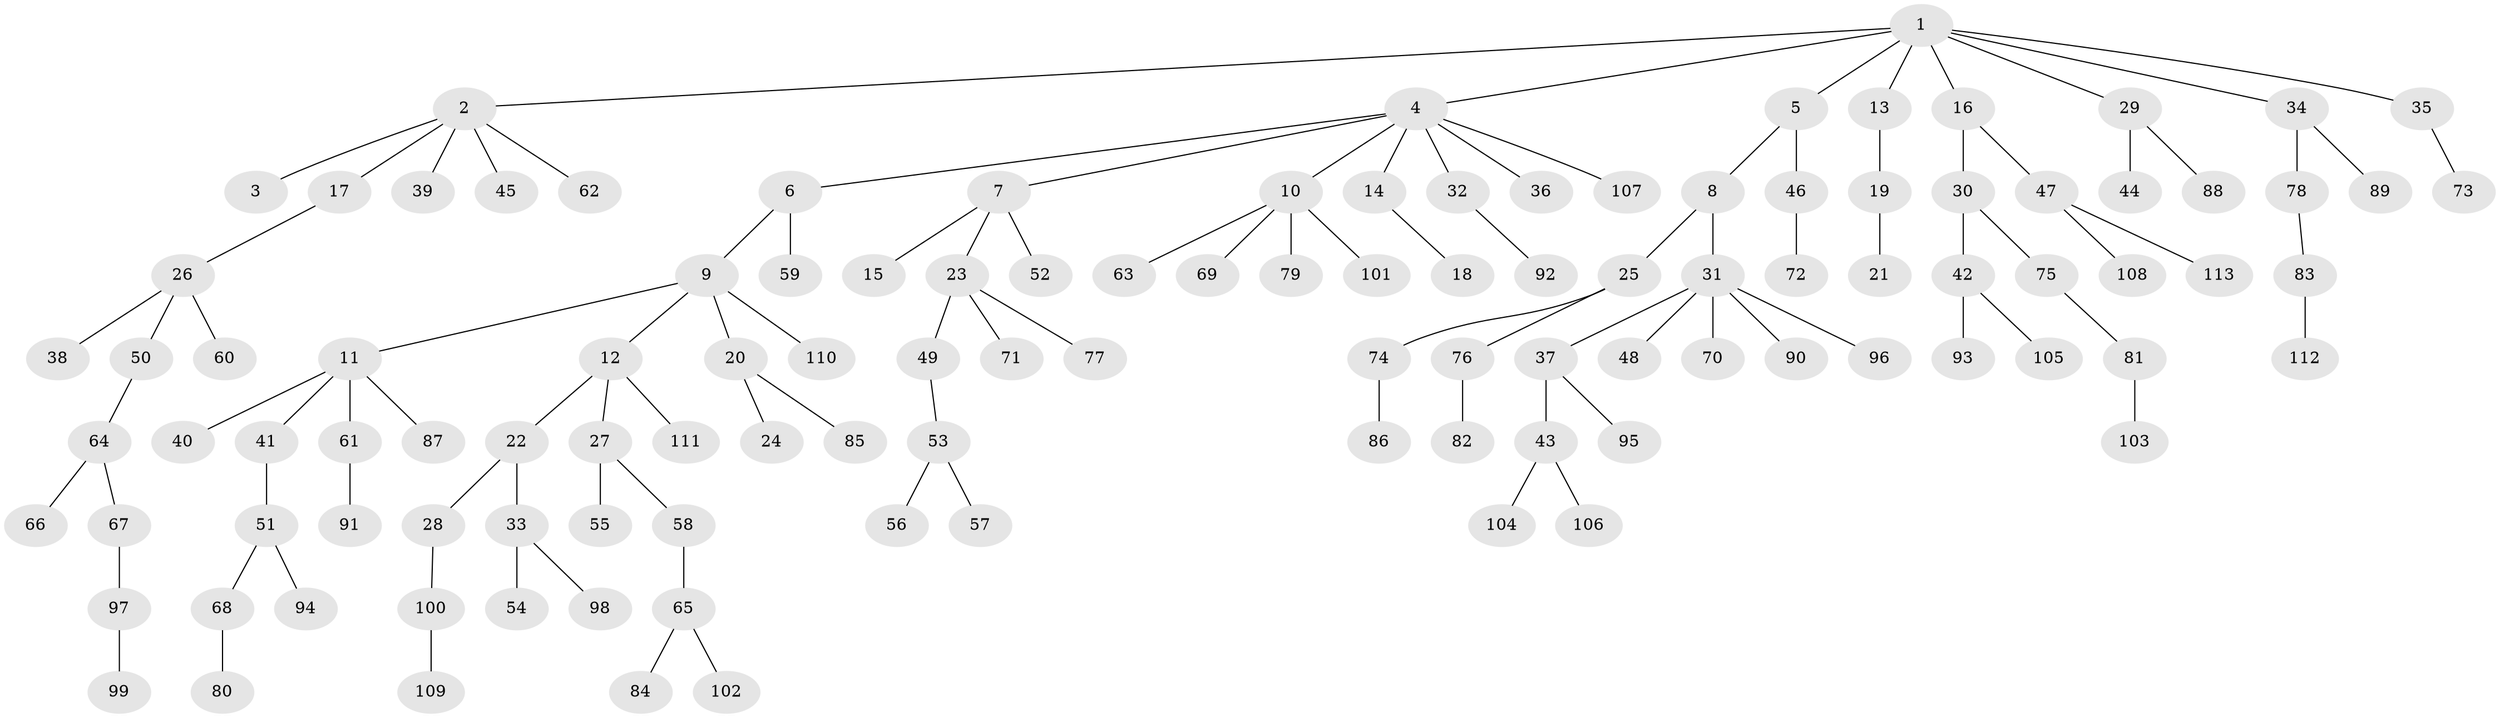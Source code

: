 // Generated by graph-tools (version 1.1) at 2025/15/03/09/25 04:15:26]
// undirected, 113 vertices, 112 edges
graph export_dot {
graph [start="1"]
  node [color=gray90,style=filled];
  1;
  2;
  3;
  4;
  5;
  6;
  7;
  8;
  9;
  10;
  11;
  12;
  13;
  14;
  15;
  16;
  17;
  18;
  19;
  20;
  21;
  22;
  23;
  24;
  25;
  26;
  27;
  28;
  29;
  30;
  31;
  32;
  33;
  34;
  35;
  36;
  37;
  38;
  39;
  40;
  41;
  42;
  43;
  44;
  45;
  46;
  47;
  48;
  49;
  50;
  51;
  52;
  53;
  54;
  55;
  56;
  57;
  58;
  59;
  60;
  61;
  62;
  63;
  64;
  65;
  66;
  67;
  68;
  69;
  70;
  71;
  72;
  73;
  74;
  75;
  76;
  77;
  78;
  79;
  80;
  81;
  82;
  83;
  84;
  85;
  86;
  87;
  88;
  89;
  90;
  91;
  92;
  93;
  94;
  95;
  96;
  97;
  98;
  99;
  100;
  101;
  102;
  103;
  104;
  105;
  106;
  107;
  108;
  109;
  110;
  111;
  112;
  113;
  1 -- 2;
  1 -- 4;
  1 -- 5;
  1 -- 13;
  1 -- 16;
  1 -- 29;
  1 -- 34;
  1 -- 35;
  2 -- 3;
  2 -- 17;
  2 -- 39;
  2 -- 45;
  2 -- 62;
  4 -- 6;
  4 -- 7;
  4 -- 10;
  4 -- 14;
  4 -- 32;
  4 -- 36;
  4 -- 107;
  5 -- 8;
  5 -- 46;
  6 -- 9;
  6 -- 59;
  7 -- 15;
  7 -- 23;
  7 -- 52;
  8 -- 25;
  8 -- 31;
  9 -- 11;
  9 -- 12;
  9 -- 20;
  9 -- 110;
  10 -- 63;
  10 -- 69;
  10 -- 79;
  10 -- 101;
  11 -- 40;
  11 -- 41;
  11 -- 61;
  11 -- 87;
  12 -- 22;
  12 -- 27;
  12 -- 111;
  13 -- 19;
  14 -- 18;
  16 -- 30;
  16 -- 47;
  17 -- 26;
  19 -- 21;
  20 -- 24;
  20 -- 85;
  22 -- 28;
  22 -- 33;
  23 -- 49;
  23 -- 71;
  23 -- 77;
  25 -- 74;
  25 -- 76;
  26 -- 38;
  26 -- 50;
  26 -- 60;
  27 -- 55;
  27 -- 58;
  28 -- 100;
  29 -- 44;
  29 -- 88;
  30 -- 42;
  30 -- 75;
  31 -- 37;
  31 -- 48;
  31 -- 70;
  31 -- 90;
  31 -- 96;
  32 -- 92;
  33 -- 54;
  33 -- 98;
  34 -- 78;
  34 -- 89;
  35 -- 73;
  37 -- 43;
  37 -- 95;
  41 -- 51;
  42 -- 93;
  42 -- 105;
  43 -- 104;
  43 -- 106;
  46 -- 72;
  47 -- 108;
  47 -- 113;
  49 -- 53;
  50 -- 64;
  51 -- 68;
  51 -- 94;
  53 -- 56;
  53 -- 57;
  58 -- 65;
  61 -- 91;
  64 -- 66;
  64 -- 67;
  65 -- 84;
  65 -- 102;
  67 -- 97;
  68 -- 80;
  74 -- 86;
  75 -- 81;
  76 -- 82;
  78 -- 83;
  81 -- 103;
  83 -- 112;
  97 -- 99;
  100 -- 109;
}
